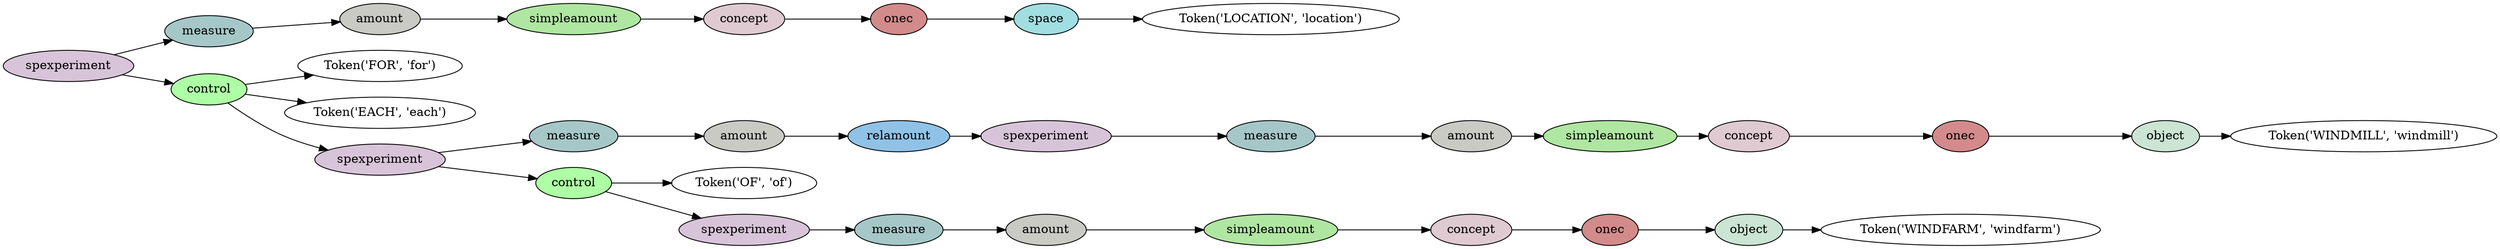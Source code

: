 digraph G {
rankdir=LR;
0 [label="Token('LOCATION', 'location')"];
1 [fillcolor="#a1dee1", label=space, style=filled];
1 -> 0;
2 [fillcolor="#d28b8a", label=onec, style=filled];
2 -> 1;
3 [fillcolor="#dfcad1", label=concept, style=filled];
3 -> 2;
4 [fillcolor="#afe6a1", label=simpleamount, style=filled];
4 -> 3;
5 [fillcolor="#c9cac4", label=amount, style=filled];
5 -> 4;
6 [fillcolor="#a6c7c8", label=measure, style=filled];
6 -> 5;
7 [label="Token('FOR', 'for')"];
8 [label="Token('EACH', 'each')"];
9 [label="Token('WINDMILL', 'windmill')"];
10 [fillcolor="#cbe4d3", label=object, style=filled];
10 -> 9;
11 [fillcolor="#d28b8a", label=onec, style=filled];
11 -> 10;
12 [fillcolor="#dfcad1", label=concept, style=filled];
12 -> 11;
13 [fillcolor="#afe6a1", label=simpleamount, style=filled];
13 -> 12;
14 [fillcolor="#c9cac4", label=amount, style=filled];
14 -> 13;
15 [fillcolor="#a6c7c8", label=measure, style=filled];
15 -> 14;
16 [fillcolor="#d8c4d9", label=spexperiment, style=filled];
16 -> 15;
17 [fillcolor="#90c2e7", label=relamount, style=filled];
17 -> 16;
18 [fillcolor="#c9cac4", label=amount, style=filled];
18 -> 17;
19 [fillcolor="#a6c7c8", label=measure, style=filled];
19 -> 18;
20 [label="Token('OF', 'of')"];
21 [label="Token('WINDFARM', 'windfarm')"];
22 [fillcolor="#cbe4d3", label=object, style=filled];
22 -> 21;
23 [fillcolor="#d28b8a", label=onec, style=filled];
23 -> 22;
24 [fillcolor="#dfcad1", label=concept, style=filled];
24 -> 23;
25 [fillcolor="#afe6a1", label=simpleamount, style=filled];
25 -> 24;
26 [fillcolor="#c9cac4", label=amount, style=filled];
26 -> 25;
27 [fillcolor="#a6c7c8", label=measure, style=filled];
27 -> 26;
28 [fillcolor="#d8c4d9", label=spexperiment, style=filled];
28 -> 27;
29 [fillcolor="#aefea5", label=control, style=filled];
29 -> 20;
29 -> 28;
30 [fillcolor="#d8c4d9", label=spexperiment, style=filled];
30 -> 19;
30 -> 29;
31 [fillcolor="#aefea5", label=control, style=filled];
31 -> 7;
31 -> 8;
31 -> 30;
32 [fillcolor="#d8c4d9", label=spexperiment, style=filled];
32 -> 6;
32 -> 31;
}
